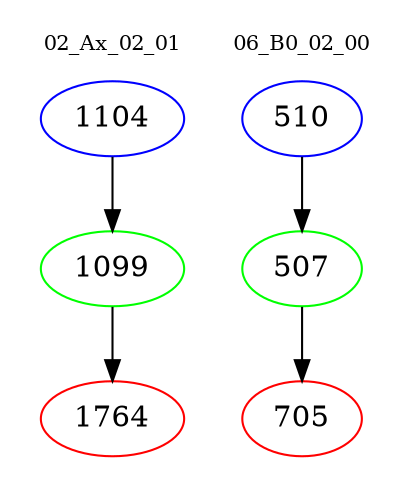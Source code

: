 digraph{
subgraph cluster_0 {
color = white
label = "02_Ax_02_01";
fontsize=10;
T0_1104 [label="1104", color="blue"]
T0_1104 -> T0_1099 [color="black"]
T0_1099 [label="1099", color="green"]
T0_1099 -> T0_1764 [color="black"]
T0_1764 [label="1764", color="red"]
}
subgraph cluster_1 {
color = white
label = "06_B0_02_00";
fontsize=10;
T1_510 [label="510", color="blue"]
T1_510 -> T1_507 [color="black"]
T1_507 [label="507", color="green"]
T1_507 -> T1_705 [color="black"]
T1_705 [label="705", color="red"]
}
}
